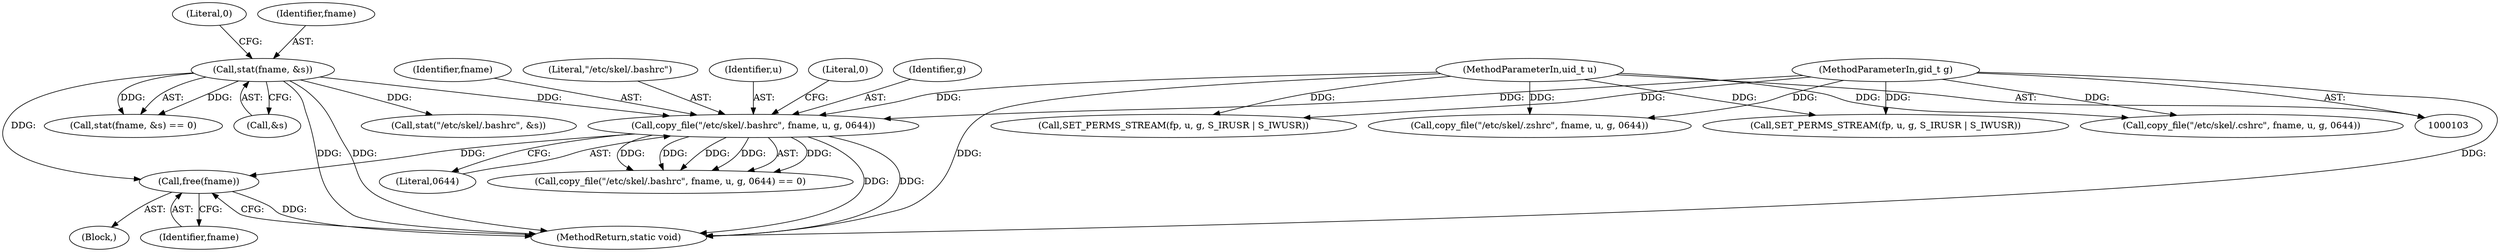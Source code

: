 digraph "0_firejail_b8a4ff9775318ca5e679183884a6a63f3da8f863_1@API" {
"1000320" [label="(Call,free(fname))"];
"1000310" [label="(Call,copy_file(\"/etc/skel/.bashrc\", fname, u, g, 0644))"];
"1000294" [label="(Call,stat(fname, &s))"];
"1000105" [label="(MethodParameterIn,uid_t u)"];
"1000106" [label="(MethodParameterIn,gid_t g)"];
"1000312" [label="(Identifier,fname)"];
"1000279" [label="(Block,)"];
"1000106" [label="(MethodParameterIn,gid_t g)"];
"1000302" [label="(Call,stat(\"/etc/skel/.bashrc\", &s))"];
"1000315" [label="(Literal,0644)"];
"1000264" [label="(Call,SET_PERMS_STREAM(fp, u, g, S_IRUSR | S_IWUSR))"];
"1000298" [label="(Literal,0)"];
"1000295" [label="(Identifier,fname)"];
"1000240" [label="(Call,copy_file(\"/etc/skel/.cshrc\", fname, u, g, 0644))"];
"1000311" [label="(Literal,\"/etc/skel/.bashrc\")"];
"1000293" [label="(Call,stat(fname, &s) == 0)"];
"1000322" [label="(MethodReturn,static void)"];
"1000320" [label="(Call,free(fname))"];
"1000159" [label="(Call,copy_file(\"/etc/skel/.zshrc\", fname, u, g, 0644))"];
"1000294" [label="(Call,stat(fname, &s))"];
"1000310" [label="(Call,copy_file(\"/etc/skel/.bashrc\", fname, u, g, 0644))"];
"1000183" [label="(Call,SET_PERMS_STREAM(fp, u, g, S_IRUSR | S_IWUSR))"];
"1000313" [label="(Identifier,u)"];
"1000321" [label="(Identifier,fname)"];
"1000296" [label="(Call,&s)"];
"1000316" [label="(Literal,0)"];
"1000309" [label="(Call,copy_file(\"/etc/skel/.bashrc\", fname, u, g, 0644) == 0)"];
"1000314" [label="(Identifier,g)"];
"1000105" [label="(MethodParameterIn,uid_t u)"];
"1000320" -> "1000279"  [label="AST: "];
"1000320" -> "1000321"  [label="CFG: "];
"1000321" -> "1000320"  [label="AST: "];
"1000322" -> "1000320"  [label="CFG: "];
"1000320" -> "1000322"  [label="DDG: "];
"1000310" -> "1000320"  [label="DDG: "];
"1000294" -> "1000320"  [label="DDG: "];
"1000310" -> "1000309"  [label="AST: "];
"1000310" -> "1000315"  [label="CFG: "];
"1000311" -> "1000310"  [label="AST: "];
"1000312" -> "1000310"  [label="AST: "];
"1000313" -> "1000310"  [label="AST: "];
"1000314" -> "1000310"  [label="AST: "];
"1000315" -> "1000310"  [label="AST: "];
"1000316" -> "1000310"  [label="CFG: "];
"1000310" -> "1000322"  [label="DDG: "];
"1000310" -> "1000322"  [label="DDG: "];
"1000310" -> "1000309"  [label="DDG: "];
"1000310" -> "1000309"  [label="DDG: "];
"1000310" -> "1000309"  [label="DDG: "];
"1000310" -> "1000309"  [label="DDG: "];
"1000310" -> "1000309"  [label="DDG: "];
"1000294" -> "1000310"  [label="DDG: "];
"1000105" -> "1000310"  [label="DDG: "];
"1000106" -> "1000310"  [label="DDG: "];
"1000294" -> "1000293"  [label="AST: "];
"1000294" -> "1000296"  [label="CFG: "];
"1000295" -> "1000294"  [label="AST: "];
"1000296" -> "1000294"  [label="AST: "];
"1000298" -> "1000294"  [label="CFG: "];
"1000294" -> "1000322"  [label="DDG: "];
"1000294" -> "1000322"  [label="DDG: "];
"1000294" -> "1000293"  [label="DDG: "];
"1000294" -> "1000293"  [label="DDG: "];
"1000294" -> "1000302"  [label="DDG: "];
"1000105" -> "1000103"  [label="AST: "];
"1000105" -> "1000322"  [label="DDG: "];
"1000105" -> "1000159"  [label="DDG: "];
"1000105" -> "1000183"  [label="DDG: "];
"1000105" -> "1000240"  [label="DDG: "];
"1000105" -> "1000264"  [label="DDG: "];
"1000106" -> "1000103"  [label="AST: "];
"1000106" -> "1000322"  [label="DDG: "];
"1000106" -> "1000159"  [label="DDG: "];
"1000106" -> "1000183"  [label="DDG: "];
"1000106" -> "1000240"  [label="DDG: "];
"1000106" -> "1000264"  [label="DDG: "];
}
